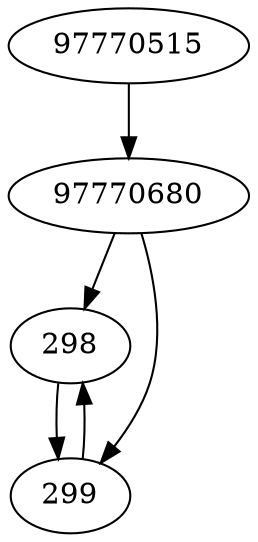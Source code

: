 strict digraph  {
97770515;
298;
299;
97770680;
97770515 -> 97770680;
298 -> 299;
299 -> 298;
97770680 -> 298;
97770680 -> 299;
}
